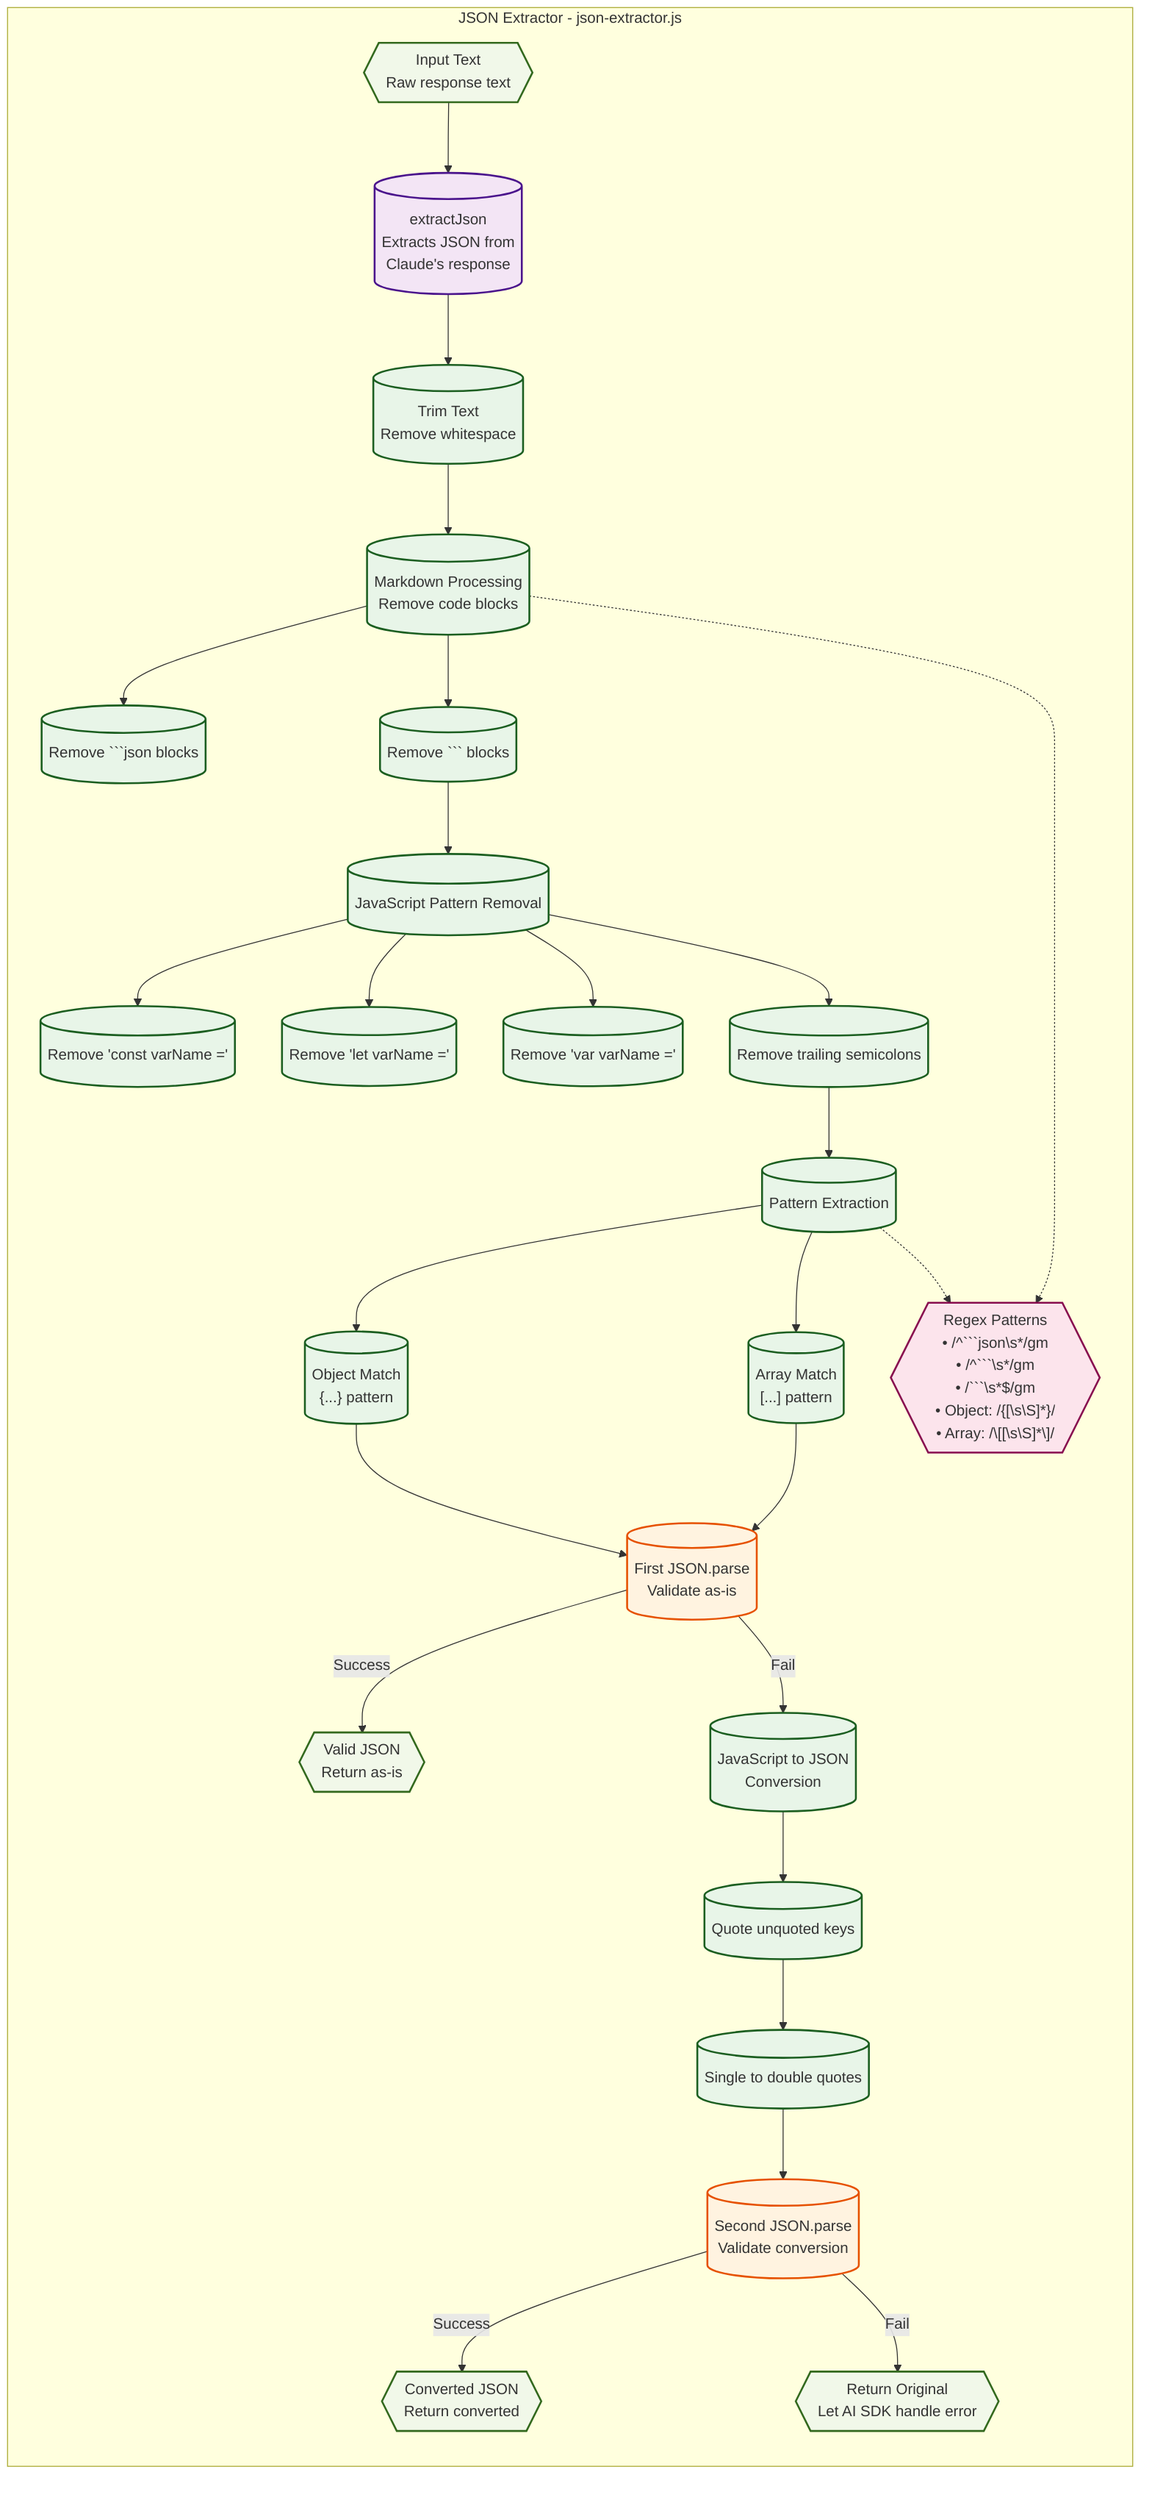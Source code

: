 graph TD
    subgraph "JSON Extractor - json-extractor.js"
        direction TB
        
        %% Main Function
        EXTRACT_JSON[("extractJson<br/>Extracts JSON from<br/>Claude's response")]
        
        %% Input Processing
        INPUT_TEXT{{"Input Text<br/>Raw response text"}}
        TRIM_TEXT[("Trim Text<br/>Remove whitespace")]
        
        %% Markdown Processing
        MD_PROCESS[("Markdown Processing<br/>Remove code blocks")]
        REMOVE_JSON_BLOCKS[("Remove ```json blocks")]
        REMOVE_CODE_BLOCKS[("Remove ``` blocks")]
        
        %% JavaScript Pattern Removal
        JS_PROCESS[("JavaScript Pattern Removal")]
        REMOVE_CONST[("Remove 'const varName ='")]
        REMOVE_LET[("Remove 'let varName ='")]
        REMOVE_VAR[("Remove 'var varName ='")]
        REMOVE_SEMICOLON[("Remove trailing semicolons")]
        
        %% JSON Extraction
        EXTRACT_PATTERNS[("Pattern Extraction")]
        OBJECT_MATCH[("Object Match<br/>{...} pattern")]
        ARRAY_MATCH[("Array Match<br/>[...] pattern")]
        
        %% Validation & Conversion
        FIRST_PARSE[("First JSON.parse<br/>Validate as-is")]
        VALID_JSON{{"Valid JSON<br/>Return as-is"}}
        
        %% Fallback Conversion
        CONVERT_JS[("JavaScript to JSON<br/>Conversion")]
        QUOTE_KEYS[("Quote unquoted keys")]
        CONVERT_QUOTES[("Single to double quotes")]
        SECOND_PARSE[("Second JSON.parse<br/>Validate conversion")]
        CONVERTED_JSON{{"Converted JSON<br/>Return converted"}}
        
        %% Final Fallback
        RETURN_ORIGINAL{{"Return Original<br/>Let AI SDK handle error"}}
        
        %% Flow Connections
        INPUT_TEXT --> EXTRACT_JSON
        EXTRACT_JSON --> TRIM_TEXT
        TRIM_TEXT --> MD_PROCESS
        
        MD_PROCESS --> REMOVE_JSON_BLOCKS
        MD_PROCESS --> REMOVE_CODE_BLOCKS
        
        REMOVE_CODE_BLOCKS --> JS_PROCESS
        
        JS_PROCESS --> REMOVE_CONST
        JS_PROCESS --> REMOVE_LET
        JS_PROCESS --> REMOVE_VAR
        JS_PROCESS --> REMOVE_SEMICOLON
        
        REMOVE_SEMICOLON --> EXTRACT_PATTERNS
        
        EXTRACT_PATTERNS --> OBJECT_MATCH
        EXTRACT_PATTERNS --> ARRAY_MATCH
        
        OBJECT_MATCH --> FIRST_PARSE
        ARRAY_MATCH --> FIRST_PARSE
        
        FIRST_PARSE -->|"Success"| VALID_JSON
        FIRST_PARSE -->|"Fail"| CONVERT_JS
        
        CONVERT_JS --> QUOTE_KEYS
        QUOTE_KEYS --> CONVERT_QUOTES
        CONVERT_QUOTES --> SECOND_PARSE
        
        SECOND_PARSE -->|"Success"| CONVERTED_JSON
        SECOND_PARSE -->|"Fail"| RETURN_ORIGINAL
        
        %% Regex Patterns
        REGEX_PATTERNS{{"Regex Patterns<br/>• /^```json\s*/gm<br/>• /^```\s*/gm<br/>• /```\s*$/gm<br/>• Object: /{[\s\S]*}/<br/>• Array: /\[[\s\S]*\]/"}}
        
        MD_PROCESS -.-> REGEX_PATTERNS
        EXTRACT_PATTERNS -.-> REGEX_PATTERNS
    end
    
    %% Style Classes
    classDef function fill:#f3e5f5,stroke:#4a148c,stroke-width:2px
    classDef process fill:#e8f5e8,stroke:#1b5e20,stroke-width:2px
    classDef validation fill:#fff3e0,stroke:#e65100,stroke-width:2px
    classDef data fill:#f1f8e9,stroke:#33691e,stroke-width:2px
    classDef result fill:#e3f2fd,stroke:#0d47a1,stroke-width:2px
    classDef regex fill:#fce4ec,stroke:#880e4f,stroke-width:2px
    
    %% Apply Styles
    class EXTRACT_JSON function
    class TRIM_TEXT,MD_PROCESS,JS_PROCESS,EXTRACT_PATTERNS,CONVERT_JS process
    class REMOVE_JSON_BLOCKS,REMOVE_CODE_BLOCKS,REMOVE_CONST,REMOVE_LET,REMOVE_VAR,REMOVE_SEMICOLON,OBJECT_MATCH,ARRAY_MATCH,QUOTE_KEYS,CONVERT_QUOTES process
    class FIRST_PARSE,SECOND_PARSE validation
    class INPUT_TEXT,VALID_JSON,CONVERTED_JSON,RETURN_ORIGINAL data
    class REGEX_PATTERNS regex